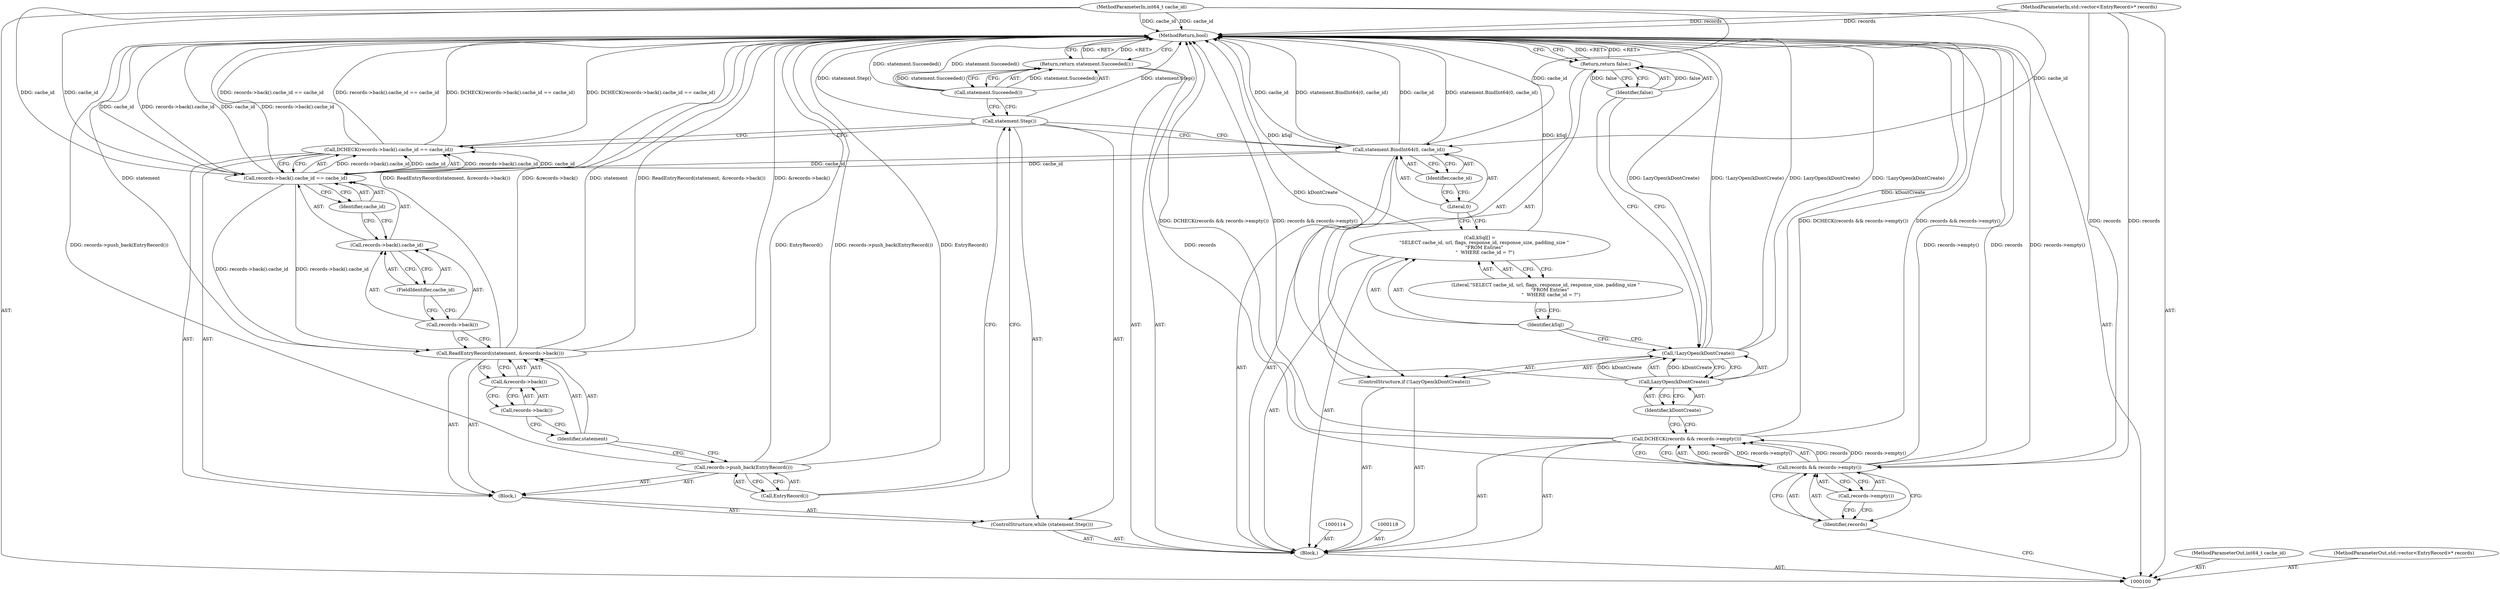 digraph "0_Chrome_04aaacb936a08d70862d6d9d7e8354721ae46be8_7" {
"1000139" [label="(MethodReturn,bool)"];
"1000101" [label="(MethodParameterIn,int64_t cache_id)"];
"1000215" [label="(MethodParameterOut,int64_t cache_id)"];
"1000119" [label="(Call,statement.BindInt64(0, cache_id))"];
"1000120" [label="(Literal,0)"];
"1000121" [label="(Identifier,cache_id)"];
"1000122" [label="(ControlStructure,while (statement.Step()))"];
"1000124" [label="(Block,)"];
"1000123" [label="(Call,statement.Step())"];
"1000126" [label="(Call,EntryRecord())"];
"1000125" [label="(Call,records->push_back(EntryRecord()))"];
"1000128" [label="(Identifier,statement)"];
"1000129" [label="(Call,&records->back())"];
"1000130" [label="(Call,records->back())"];
"1000127" [label="(Call,ReadEntryRecord(statement, &records->back()))"];
"1000132" [label="(Call,records->back().cache_id == cache_id)"];
"1000133" [label="(Call,records->back().cache_id)"];
"1000134" [label="(Call,records->back())"];
"1000135" [label="(FieldIdentifier,cache_id)"];
"1000136" [label="(Identifier,cache_id)"];
"1000131" [label="(Call,DCHECK(records->back().cache_id == cache_id))"];
"1000102" [label="(MethodParameterIn,std::vector<EntryRecord>* records)"];
"1000216" [label="(MethodParameterOut,std::vector<EntryRecord>* records)"];
"1000103" [label="(Block,)"];
"1000137" [label="(Return,return statement.Succeeded();)"];
"1000138" [label="(Call,statement.Succeeded())"];
"1000104" [label="(Call,DCHECK(records && records->empty()))"];
"1000107" [label="(Call,records->empty())"];
"1000105" [label="(Call,records && records->empty())"];
"1000106" [label="(Identifier,records)"];
"1000111" [label="(Identifier,kDontCreate)"];
"1000108" [label="(ControlStructure,if (!LazyOpen(kDontCreate)))"];
"1000109" [label="(Call,!LazyOpen(kDontCreate))"];
"1000110" [label="(Call,LazyOpen(kDontCreate))"];
"1000113" [label="(Identifier,false)"];
"1000112" [label="(Return,return false;)"];
"1000115" [label="(Call,kSql[] =\n      \"SELECT cache_id, url, flags, response_id, response_size, padding_size \"\n      \"FROM Entries\"\n       \"  WHERE cache_id = ?\")"];
"1000116" [label="(Identifier,kSql)"];
"1000117" [label="(Literal,\"SELECT cache_id, url, flags, response_id, response_size, padding_size \"\n      \"FROM Entries\"\n       \"  WHERE cache_id = ?\")"];
"1000139" -> "1000100"  [label="AST: "];
"1000139" -> "1000112"  [label="CFG: "];
"1000139" -> "1000137"  [label="CFG: "];
"1000125" -> "1000139"  [label="DDG: EntryRecord()"];
"1000125" -> "1000139"  [label="DDG: records->push_back(EntryRecord())"];
"1000105" -> "1000139"  [label="DDG: records->empty()"];
"1000105" -> "1000139"  [label="DDG: records"];
"1000104" -> "1000139"  [label="DDG: DCHECK(records && records->empty())"];
"1000104" -> "1000139"  [label="DDG: records && records->empty()"];
"1000127" -> "1000139"  [label="DDG: ReadEntryRecord(statement, &records->back())"];
"1000127" -> "1000139"  [label="DDG: &records->back()"];
"1000127" -> "1000139"  [label="DDG: statement"];
"1000132" -> "1000139"  [label="DDG: cache_id"];
"1000132" -> "1000139"  [label="DDG: records->back().cache_id"];
"1000119" -> "1000139"  [label="DDG: statement.BindInt64(0, cache_id)"];
"1000119" -> "1000139"  [label="DDG: cache_id"];
"1000131" -> "1000139"  [label="DDG: DCHECK(records->back().cache_id == cache_id)"];
"1000131" -> "1000139"  [label="DDG: records->back().cache_id == cache_id"];
"1000123" -> "1000139"  [label="DDG: statement.Step()"];
"1000102" -> "1000139"  [label="DDG: records"];
"1000101" -> "1000139"  [label="DDG: cache_id"];
"1000109" -> "1000139"  [label="DDG: LazyOpen(kDontCreate)"];
"1000109" -> "1000139"  [label="DDG: !LazyOpen(kDontCreate)"];
"1000138" -> "1000139"  [label="DDG: statement.Succeeded()"];
"1000110" -> "1000139"  [label="DDG: kDontCreate"];
"1000115" -> "1000139"  [label="DDG: kSql"];
"1000112" -> "1000139"  [label="DDG: <RET>"];
"1000137" -> "1000139"  [label="DDG: <RET>"];
"1000101" -> "1000100"  [label="AST: "];
"1000101" -> "1000139"  [label="DDG: cache_id"];
"1000101" -> "1000119"  [label="DDG: cache_id"];
"1000101" -> "1000132"  [label="DDG: cache_id"];
"1000215" -> "1000100"  [label="AST: "];
"1000119" -> "1000103"  [label="AST: "];
"1000119" -> "1000121"  [label="CFG: "];
"1000120" -> "1000119"  [label="AST: "];
"1000121" -> "1000119"  [label="AST: "];
"1000123" -> "1000119"  [label="CFG: "];
"1000119" -> "1000139"  [label="DDG: statement.BindInt64(0, cache_id)"];
"1000119" -> "1000139"  [label="DDG: cache_id"];
"1000101" -> "1000119"  [label="DDG: cache_id"];
"1000119" -> "1000132"  [label="DDG: cache_id"];
"1000120" -> "1000119"  [label="AST: "];
"1000120" -> "1000115"  [label="CFG: "];
"1000121" -> "1000120"  [label="CFG: "];
"1000121" -> "1000119"  [label="AST: "];
"1000121" -> "1000120"  [label="CFG: "];
"1000119" -> "1000121"  [label="CFG: "];
"1000122" -> "1000103"  [label="AST: "];
"1000123" -> "1000122"  [label="AST: "];
"1000124" -> "1000122"  [label="AST: "];
"1000124" -> "1000122"  [label="AST: "];
"1000125" -> "1000124"  [label="AST: "];
"1000127" -> "1000124"  [label="AST: "];
"1000131" -> "1000124"  [label="AST: "];
"1000123" -> "1000122"  [label="AST: "];
"1000123" -> "1000131"  [label="CFG: "];
"1000123" -> "1000119"  [label="CFG: "];
"1000126" -> "1000123"  [label="CFG: "];
"1000138" -> "1000123"  [label="CFG: "];
"1000123" -> "1000139"  [label="DDG: statement.Step()"];
"1000126" -> "1000125"  [label="AST: "];
"1000126" -> "1000123"  [label="CFG: "];
"1000125" -> "1000126"  [label="CFG: "];
"1000125" -> "1000124"  [label="AST: "];
"1000125" -> "1000126"  [label="CFG: "];
"1000126" -> "1000125"  [label="AST: "];
"1000128" -> "1000125"  [label="CFG: "];
"1000125" -> "1000139"  [label="DDG: EntryRecord()"];
"1000125" -> "1000139"  [label="DDG: records->push_back(EntryRecord())"];
"1000128" -> "1000127"  [label="AST: "];
"1000128" -> "1000125"  [label="CFG: "];
"1000130" -> "1000128"  [label="CFG: "];
"1000129" -> "1000127"  [label="AST: "];
"1000129" -> "1000130"  [label="CFG: "];
"1000130" -> "1000129"  [label="AST: "];
"1000127" -> "1000129"  [label="CFG: "];
"1000130" -> "1000129"  [label="AST: "];
"1000130" -> "1000128"  [label="CFG: "];
"1000129" -> "1000130"  [label="CFG: "];
"1000127" -> "1000124"  [label="AST: "];
"1000127" -> "1000129"  [label="CFG: "];
"1000128" -> "1000127"  [label="AST: "];
"1000129" -> "1000127"  [label="AST: "];
"1000134" -> "1000127"  [label="CFG: "];
"1000127" -> "1000139"  [label="DDG: ReadEntryRecord(statement, &records->back())"];
"1000127" -> "1000139"  [label="DDG: &records->back()"];
"1000127" -> "1000139"  [label="DDG: statement"];
"1000132" -> "1000127"  [label="DDG: records->back().cache_id"];
"1000132" -> "1000131"  [label="AST: "];
"1000132" -> "1000136"  [label="CFG: "];
"1000133" -> "1000132"  [label="AST: "];
"1000136" -> "1000132"  [label="AST: "];
"1000131" -> "1000132"  [label="CFG: "];
"1000132" -> "1000139"  [label="DDG: cache_id"];
"1000132" -> "1000139"  [label="DDG: records->back().cache_id"];
"1000132" -> "1000127"  [label="DDG: records->back().cache_id"];
"1000132" -> "1000131"  [label="DDG: records->back().cache_id"];
"1000132" -> "1000131"  [label="DDG: cache_id"];
"1000119" -> "1000132"  [label="DDG: cache_id"];
"1000101" -> "1000132"  [label="DDG: cache_id"];
"1000133" -> "1000132"  [label="AST: "];
"1000133" -> "1000135"  [label="CFG: "];
"1000134" -> "1000133"  [label="AST: "];
"1000135" -> "1000133"  [label="AST: "];
"1000136" -> "1000133"  [label="CFG: "];
"1000134" -> "1000133"  [label="AST: "];
"1000134" -> "1000127"  [label="CFG: "];
"1000135" -> "1000134"  [label="CFG: "];
"1000135" -> "1000133"  [label="AST: "];
"1000135" -> "1000134"  [label="CFG: "];
"1000133" -> "1000135"  [label="CFG: "];
"1000136" -> "1000132"  [label="AST: "];
"1000136" -> "1000133"  [label="CFG: "];
"1000132" -> "1000136"  [label="CFG: "];
"1000131" -> "1000124"  [label="AST: "];
"1000131" -> "1000132"  [label="CFG: "];
"1000132" -> "1000131"  [label="AST: "];
"1000123" -> "1000131"  [label="CFG: "];
"1000131" -> "1000139"  [label="DDG: DCHECK(records->back().cache_id == cache_id)"];
"1000131" -> "1000139"  [label="DDG: records->back().cache_id == cache_id"];
"1000132" -> "1000131"  [label="DDG: records->back().cache_id"];
"1000132" -> "1000131"  [label="DDG: cache_id"];
"1000102" -> "1000100"  [label="AST: "];
"1000102" -> "1000139"  [label="DDG: records"];
"1000102" -> "1000105"  [label="DDG: records"];
"1000216" -> "1000100"  [label="AST: "];
"1000103" -> "1000100"  [label="AST: "];
"1000104" -> "1000103"  [label="AST: "];
"1000108" -> "1000103"  [label="AST: "];
"1000114" -> "1000103"  [label="AST: "];
"1000115" -> "1000103"  [label="AST: "];
"1000118" -> "1000103"  [label="AST: "];
"1000119" -> "1000103"  [label="AST: "];
"1000122" -> "1000103"  [label="AST: "];
"1000137" -> "1000103"  [label="AST: "];
"1000137" -> "1000103"  [label="AST: "];
"1000137" -> "1000138"  [label="CFG: "];
"1000138" -> "1000137"  [label="AST: "];
"1000139" -> "1000137"  [label="CFG: "];
"1000137" -> "1000139"  [label="DDG: <RET>"];
"1000138" -> "1000137"  [label="DDG: statement.Succeeded()"];
"1000138" -> "1000137"  [label="AST: "];
"1000138" -> "1000123"  [label="CFG: "];
"1000137" -> "1000138"  [label="CFG: "];
"1000138" -> "1000139"  [label="DDG: statement.Succeeded()"];
"1000138" -> "1000137"  [label="DDG: statement.Succeeded()"];
"1000104" -> "1000103"  [label="AST: "];
"1000104" -> "1000105"  [label="CFG: "];
"1000105" -> "1000104"  [label="AST: "];
"1000111" -> "1000104"  [label="CFG: "];
"1000104" -> "1000139"  [label="DDG: DCHECK(records && records->empty())"];
"1000104" -> "1000139"  [label="DDG: records && records->empty()"];
"1000105" -> "1000104"  [label="DDG: records"];
"1000105" -> "1000104"  [label="DDG: records->empty()"];
"1000107" -> "1000105"  [label="AST: "];
"1000107" -> "1000106"  [label="CFG: "];
"1000105" -> "1000107"  [label="CFG: "];
"1000105" -> "1000104"  [label="AST: "];
"1000105" -> "1000106"  [label="CFG: "];
"1000105" -> "1000107"  [label="CFG: "];
"1000106" -> "1000105"  [label="AST: "];
"1000107" -> "1000105"  [label="AST: "];
"1000104" -> "1000105"  [label="CFG: "];
"1000105" -> "1000139"  [label="DDG: records->empty()"];
"1000105" -> "1000139"  [label="DDG: records"];
"1000105" -> "1000104"  [label="DDG: records"];
"1000105" -> "1000104"  [label="DDG: records->empty()"];
"1000102" -> "1000105"  [label="DDG: records"];
"1000106" -> "1000105"  [label="AST: "];
"1000106" -> "1000100"  [label="CFG: "];
"1000107" -> "1000106"  [label="CFG: "];
"1000105" -> "1000106"  [label="CFG: "];
"1000111" -> "1000110"  [label="AST: "];
"1000111" -> "1000104"  [label="CFG: "];
"1000110" -> "1000111"  [label="CFG: "];
"1000108" -> "1000103"  [label="AST: "];
"1000109" -> "1000108"  [label="AST: "];
"1000112" -> "1000108"  [label="AST: "];
"1000109" -> "1000108"  [label="AST: "];
"1000109" -> "1000110"  [label="CFG: "];
"1000110" -> "1000109"  [label="AST: "];
"1000113" -> "1000109"  [label="CFG: "];
"1000116" -> "1000109"  [label="CFG: "];
"1000109" -> "1000139"  [label="DDG: LazyOpen(kDontCreate)"];
"1000109" -> "1000139"  [label="DDG: !LazyOpen(kDontCreate)"];
"1000110" -> "1000109"  [label="DDG: kDontCreate"];
"1000110" -> "1000109"  [label="AST: "];
"1000110" -> "1000111"  [label="CFG: "];
"1000111" -> "1000110"  [label="AST: "];
"1000109" -> "1000110"  [label="CFG: "];
"1000110" -> "1000139"  [label="DDG: kDontCreate"];
"1000110" -> "1000109"  [label="DDG: kDontCreate"];
"1000113" -> "1000112"  [label="AST: "];
"1000113" -> "1000109"  [label="CFG: "];
"1000112" -> "1000113"  [label="CFG: "];
"1000113" -> "1000112"  [label="DDG: false"];
"1000112" -> "1000108"  [label="AST: "];
"1000112" -> "1000113"  [label="CFG: "];
"1000113" -> "1000112"  [label="AST: "];
"1000139" -> "1000112"  [label="CFG: "];
"1000112" -> "1000139"  [label="DDG: <RET>"];
"1000113" -> "1000112"  [label="DDG: false"];
"1000115" -> "1000103"  [label="AST: "];
"1000115" -> "1000117"  [label="CFG: "];
"1000116" -> "1000115"  [label="AST: "];
"1000117" -> "1000115"  [label="AST: "];
"1000120" -> "1000115"  [label="CFG: "];
"1000115" -> "1000139"  [label="DDG: kSql"];
"1000116" -> "1000115"  [label="AST: "];
"1000116" -> "1000109"  [label="CFG: "];
"1000117" -> "1000116"  [label="CFG: "];
"1000117" -> "1000115"  [label="AST: "];
"1000117" -> "1000116"  [label="CFG: "];
"1000115" -> "1000117"  [label="CFG: "];
}

